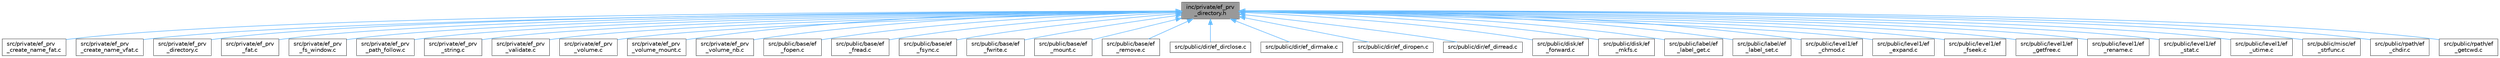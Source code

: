 digraph "inc/private/ef_prv_directory.h"
{
 // LATEX_PDF_SIZE
  bgcolor="transparent";
  edge [fontname=Helvetica,fontsize=10,labelfontname=Helvetica,labelfontsize=10];
  node [fontname=Helvetica,fontsize=10,shape=box,height=0.2,width=0.4];
  Node1 [id="Node000001",label="inc/private/ef_prv\l_directory.h",height=0.2,width=0.4,color="gray40", fillcolor="grey60", style="filled", fontcolor="black",tooltip="Private Header file for directory handling."];
  Node1 -> Node2 [id="edge1_Node000001_Node000002",dir="back",color="steelblue1",style="solid",tooltip=" "];
  Node2 [id="Node000002",label="src/private/ef_prv\l_create_name_fat.c",height=0.2,width=0.4,color="grey40", fillcolor="white", style="filled",URL="$ef__prv__create__name__fat_8c.html",tooltip="Code file for functions."];
  Node1 -> Node3 [id="edge2_Node000001_Node000003",dir="back",color="steelblue1",style="solid",tooltip=" "];
  Node3 [id="Node000003",label="src/private/ef_prv\l_create_name_vfat.c",height=0.2,width=0.4,color="grey40", fillcolor="white", style="filled",URL="$ef__prv__create__name__vfat_8c.html",tooltip="Code file for functions."];
  Node1 -> Node4 [id="edge3_Node000001_Node000004",dir="back",color="steelblue1",style="solid",tooltip=" "];
  Node4 [id="Node000004",label="src/private/ef_prv\l_directory.c",height=0.2,width=0.4,color="grey40", fillcolor="white", style="filled",URL="$ef__prv__directory_8c.html",tooltip="Code file for directory handling."];
  Node1 -> Node5 [id="edge4_Node000001_Node000005",dir="back",color="steelblue1",style="solid",tooltip=" "];
  Node5 [id="Node000005",label="src/private/ef_prv\l_fat.c",height=0.2,width=0.4,color="grey40", fillcolor="white", style="filled",URL="$ef__prv__fat_8c.html",tooltip="Code file for FAT functions."];
  Node1 -> Node6 [id="edge5_Node000001_Node000006",dir="back",color="steelblue1",style="solid",tooltip=" "];
  Node6 [id="Node000006",label="src/private/ef_prv\l_fs_window.c",height=0.2,width=0.4,color="grey40", fillcolor="white", style="filled",URL="$ef__prv__fs__window_8c.html",tooltip="FS window load or Store."];
  Node1 -> Node7 [id="edge6_Node000001_Node000007",dir="back",color="steelblue1",style="solid",tooltip=" "];
  Node7 [id="Node000007",label="src/private/ef_prv\l_path_follow.c",height=0.2,width=0.4,color="grey40", fillcolor="white", style="filled",URL="$ef__prv__path__follow_8c.html",tooltip="Code file for functions."];
  Node1 -> Node8 [id="edge7_Node000001_Node000008",dir="back",color="steelblue1",style="solid",tooltip=" "];
  Node8 [id="Node000008",label="src/private/ef_prv\l_string.c",height=0.2,width=0.4,color="grey40", fillcolor="white", style="filled",URL="$ef__prv__string_8c.html",tooltip="String functions."];
  Node1 -> Node9 [id="edge8_Node000001_Node000009",dir="back",color="steelblue1",style="solid",tooltip=" "];
  Node9 [id="Node000009",label="src/private/ef_prv\l_validate.c",height=0.2,width=0.4,color="grey40", fillcolor="white", style="filled",URL="$ef__prv__validate_8c.html",tooltip="Check if the file/directory object is valid and lock the filesystem if it is valid."];
  Node1 -> Node10 [id="edge9_Node000001_Node000010",dir="back",color="steelblue1",style="solid",tooltip=" "];
  Node10 [id="Node000010",label="src/private/ef_prv\l_volume.c",height=0.2,width=0.4,color="grey40", fillcolor="white", style="filled",URL="$ef__prv__volume_8c.html",tooltip="Private volume access variables and functions."];
  Node1 -> Node11 [id="edge10_Node000001_Node000011",dir="back",color="steelblue1",style="solid",tooltip=" "];
  Node11 [id="Node000011",label="src/private/ef_prv\l_volume_mount.c",height=0.2,width=0.4,color="grey40", fillcolor="white", style="filled",URL="$ef__prv__volume__mount_8c.html",tooltip="Private volume mounting functions."];
  Node1 -> Node12 [id="edge11_Node000001_Node000012",dir="back",color="steelblue1",style="solid",tooltip=" "];
  Node12 [id="Node000012",label="src/private/ef_prv\l_volume_nb.c",height=0.2,width=0.4,color="grey40", fillcolor="white", style="filled",URL="$ef__prv__volume__nb_8c.html",tooltip="Private volume number management."];
  Node1 -> Node13 [id="edge12_Node000001_Node000013",dir="back",color="steelblue1",style="solid",tooltip=" "];
  Node13 [id="Node000013",label="src/public/base/ef\l_fopen.c",height=0.2,width=0.4,color="grey40", fillcolor="white", style="filled",URL="$ef__fopen_8c.html",tooltip="Open or Create a File."];
  Node1 -> Node14 [id="edge13_Node000001_Node000014",dir="back",color="steelblue1",style="solid",tooltip=" "];
  Node14 [id="Node000014",label="src/public/base/ef\l_fread.c",height=0.2,width=0.4,color="grey40", fillcolor="white", style="filled",URL="$ef__fread_8c.html",tooltip="Read File."];
  Node1 -> Node15 [id="edge14_Node000001_Node000015",dir="back",color="steelblue1",style="solid",tooltip=" "];
  Node15 [id="Node000015",label="src/public/base/ef\l_fsync.c",height=0.2,width=0.4,color="grey40", fillcolor="white", style="filled",URL="$ef__fsync_8c.html",tooltip="Synchronize the File."];
  Node1 -> Node16 [id="edge15_Node000001_Node000016",dir="back",color="steelblue1",style="solid",tooltip=" "];
  Node16 [id="Node000016",label="src/public/base/ef\l_fwrite.c",height=0.2,width=0.4,color="grey40", fillcolor="white", style="filled",URL="$ef__fwrite_8c.html",tooltip="Write File."];
  Node1 -> Node17 [id="edge16_Node000001_Node000017",dir="back",color="steelblue1",style="solid",tooltip=" "];
  Node17 [id="Node000017",label="src/public/base/ef\l_mount.c",height=0.2,width=0.4,color="grey40", fillcolor="white", style="filled",URL="$ef__mount_8c.html",tooltip="Mount/Unmount a Logical Drive."];
  Node1 -> Node18 [id="edge17_Node000001_Node000018",dir="back",color="steelblue1",style="solid",tooltip=" "];
  Node18 [id="Node000018",label="src/public/base/ef\l_remove.c",height=0.2,width=0.4,color="grey40", fillcolor="white", style="filled",URL="$ef__remove_8c.html",tooltip="Delete a File/Directory."];
  Node1 -> Node19 [id="edge18_Node000001_Node000019",dir="back",color="steelblue1",style="solid",tooltip=" "];
  Node19 [id="Node000019",label="src/public/dir/ef_dirclose.c",height=0.2,width=0.4,color="grey40", fillcolor="white", style="filled",URL="$ef__dirclose_8c.html",tooltip="Close Directory."];
  Node1 -> Node20 [id="edge19_Node000001_Node000020",dir="back",color="steelblue1",style="solid",tooltip=" "];
  Node20 [id="Node000020",label="src/public/dir/ef_dirmake.c",height=0.2,width=0.4,color="grey40", fillcolor="white", style="filled",URL="$ef__dirmake_8c.html",tooltip="Create a Directory."];
  Node1 -> Node21 [id="edge20_Node000001_Node000021",dir="back",color="steelblue1",style="solid",tooltip=" "];
  Node21 [id="Node000021",label="src/public/dir/ef_diropen.c",height=0.2,width=0.4,color="grey40", fillcolor="white", style="filled",URL="$ef__diropen_8c.html",tooltip="Create a Directory Object."];
  Node1 -> Node22 [id="edge21_Node000001_Node000022",dir="back",color="steelblue1",style="solid",tooltip=" "];
  Node22 [id="Node000022",label="src/public/dir/ef_dirread.c",height=0.2,width=0.4,color="grey40", fillcolor="white", style="filled",URL="$ef__dirread_8c.html",tooltip="Read Directory Entries in Sequence."];
  Node1 -> Node23 [id="edge22_Node000001_Node000023",dir="back",color="steelblue1",style="solid",tooltip=" "];
  Node23 [id="Node000023",label="src/public/disk/ef\l_forward.c",height=0.2,width=0.4,color="grey40", fillcolor="white", style="filled",URL="$ef__forward_8c.html",tooltip="Forward Data to the Stream Directly."];
  Node1 -> Node24 [id="edge23_Node000001_Node000024",dir="back",color="steelblue1",style="solid",tooltip=" "];
  Node24 [id="Node000024",label="src/public/disk/ef\l_mkfs.c",height=0.2,width=0.4,color="grey40", fillcolor="white", style="filled",URL="$ef__mkfs_8c.html",tooltip="Create a FAT volume."];
  Node1 -> Node25 [id="edge24_Node000001_Node000025",dir="back",color="steelblue1",style="solid",tooltip=" "];
  Node25 [id="Node000025",label="src/public/label/ef\l_label_get.c",height=0.2,width=0.4,color="grey40", fillcolor="white", style="filled",URL="$ef__label__get_8c.html",tooltip="Get Volume Label."];
  Node1 -> Node26 [id="edge25_Node000001_Node000026",dir="back",color="steelblue1",style="solid",tooltip=" "];
  Node26 [id="Node000026",label="src/public/label/ef\l_label_set.c",height=0.2,width=0.4,color="grey40", fillcolor="white", style="filled",URL="$ef__label__set_8c.html",tooltip="Set Volume Label."];
  Node1 -> Node27 [id="edge26_Node000001_Node000027",dir="back",color="steelblue1",style="solid",tooltip=" "];
  Node27 [id="Node000027",label="src/public/level1/ef\l_chmod.c",height=0.2,width=0.4,color="grey40", fillcolor="white", style="filled",URL="$ef__chmod_8c.html",tooltip="Change Attributes."];
  Node1 -> Node28 [id="edge27_Node000001_Node000028",dir="back",color="steelblue1",style="solid",tooltip=" "];
  Node28 [id="Node000028",label="src/public/level1/ef\l_expand.c",height=0.2,width=0.4,color="grey40", fillcolor="white", style="filled",URL="$ef__expand_8c.html",tooltip="Allocate a Contiguous Blocks to the File."];
  Node1 -> Node29 [id="edge28_Node000001_Node000029",dir="back",color="steelblue1",style="solid",tooltip=" "];
  Node29 [id="Node000029",label="src/public/level1/ef\l_fseek.c",height=0.2,width=0.4,color="grey40", fillcolor="white", style="filled",URL="$ef__fseek_8c.html",tooltip="Seek File Read/Write Pointer."];
  Node1 -> Node30 [id="edge29_Node000001_Node000030",dir="back",color="steelblue1",style="solid",tooltip=" "];
  Node30 [id="Node000030",label="src/public/level1/ef\l_getfree.c",height=0.2,width=0.4,color="grey40", fillcolor="white", style="filled",URL="$ef__getfree_8c.html",tooltip="Get Number of Free Clusters."];
  Node1 -> Node31 [id="edge30_Node000001_Node000031",dir="back",color="steelblue1",style="solid",tooltip=" "];
  Node31 [id="Node000031",label="src/public/level1/ef\l_rename.c",height=0.2,width=0.4,color="grey40", fillcolor="white", style="filled",URL="$ef__rename_8c.html",tooltip="Rename a File/Directory."];
  Node1 -> Node32 [id="edge31_Node000001_Node000032",dir="back",color="steelblue1",style="solid",tooltip=" "];
  Node32 [id="Node000032",label="src/public/level1/ef\l_stat.c",height=0.2,width=0.4,color="grey40", fillcolor="white", style="filled",URL="$ef__stat_8c.html",tooltip="Get File Status."];
  Node1 -> Node33 [id="edge32_Node000001_Node000033",dir="back",color="steelblue1",style="solid",tooltip=" "];
  Node33 [id="Node000033",label="src/public/level1/ef\l_utime.c",height=0.2,width=0.4,color="grey40", fillcolor="white", style="filled",URL="$ef__utime_8c.html",tooltip="Change Timestamp."];
  Node1 -> Node34 [id="edge33_Node000001_Node000034",dir="back",color="steelblue1",style="solid",tooltip=" "];
  Node34 [id="Node000034",label="src/public/misc/ef\l_strfunc.c",height=0.2,width=0.4,color="grey40", fillcolor="white", style="filled",URL="$ef__strfunc_8c.html",tooltip="String function."];
  Node1 -> Node35 [id="edge34_Node000001_Node000035",dir="back",color="steelblue1",style="solid",tooltip=" "];
  Node35 [id="Node000035",label="src/public/rpath/ef\l_chdir.c",height=0.2,width=0.4,color="grey40", fillcolor="white", style="filled",URL="$ef__chdir_8c.html",tooltip="Change directory."];
  Node1 -> Node36 [id="edge35_Node000001_Node000036",dir="back",color="steelblue1",style="solid",tooltip=" "];
  Node36 [id="Node000036",label="src/public/rpath/ef\l_getcwd.c",height=0.2,width=0.4,color="grey40", fillcolor="white", style="filled",URL="$ef__getcwd_8c.html",tooltip="Get current working directory."];
}
